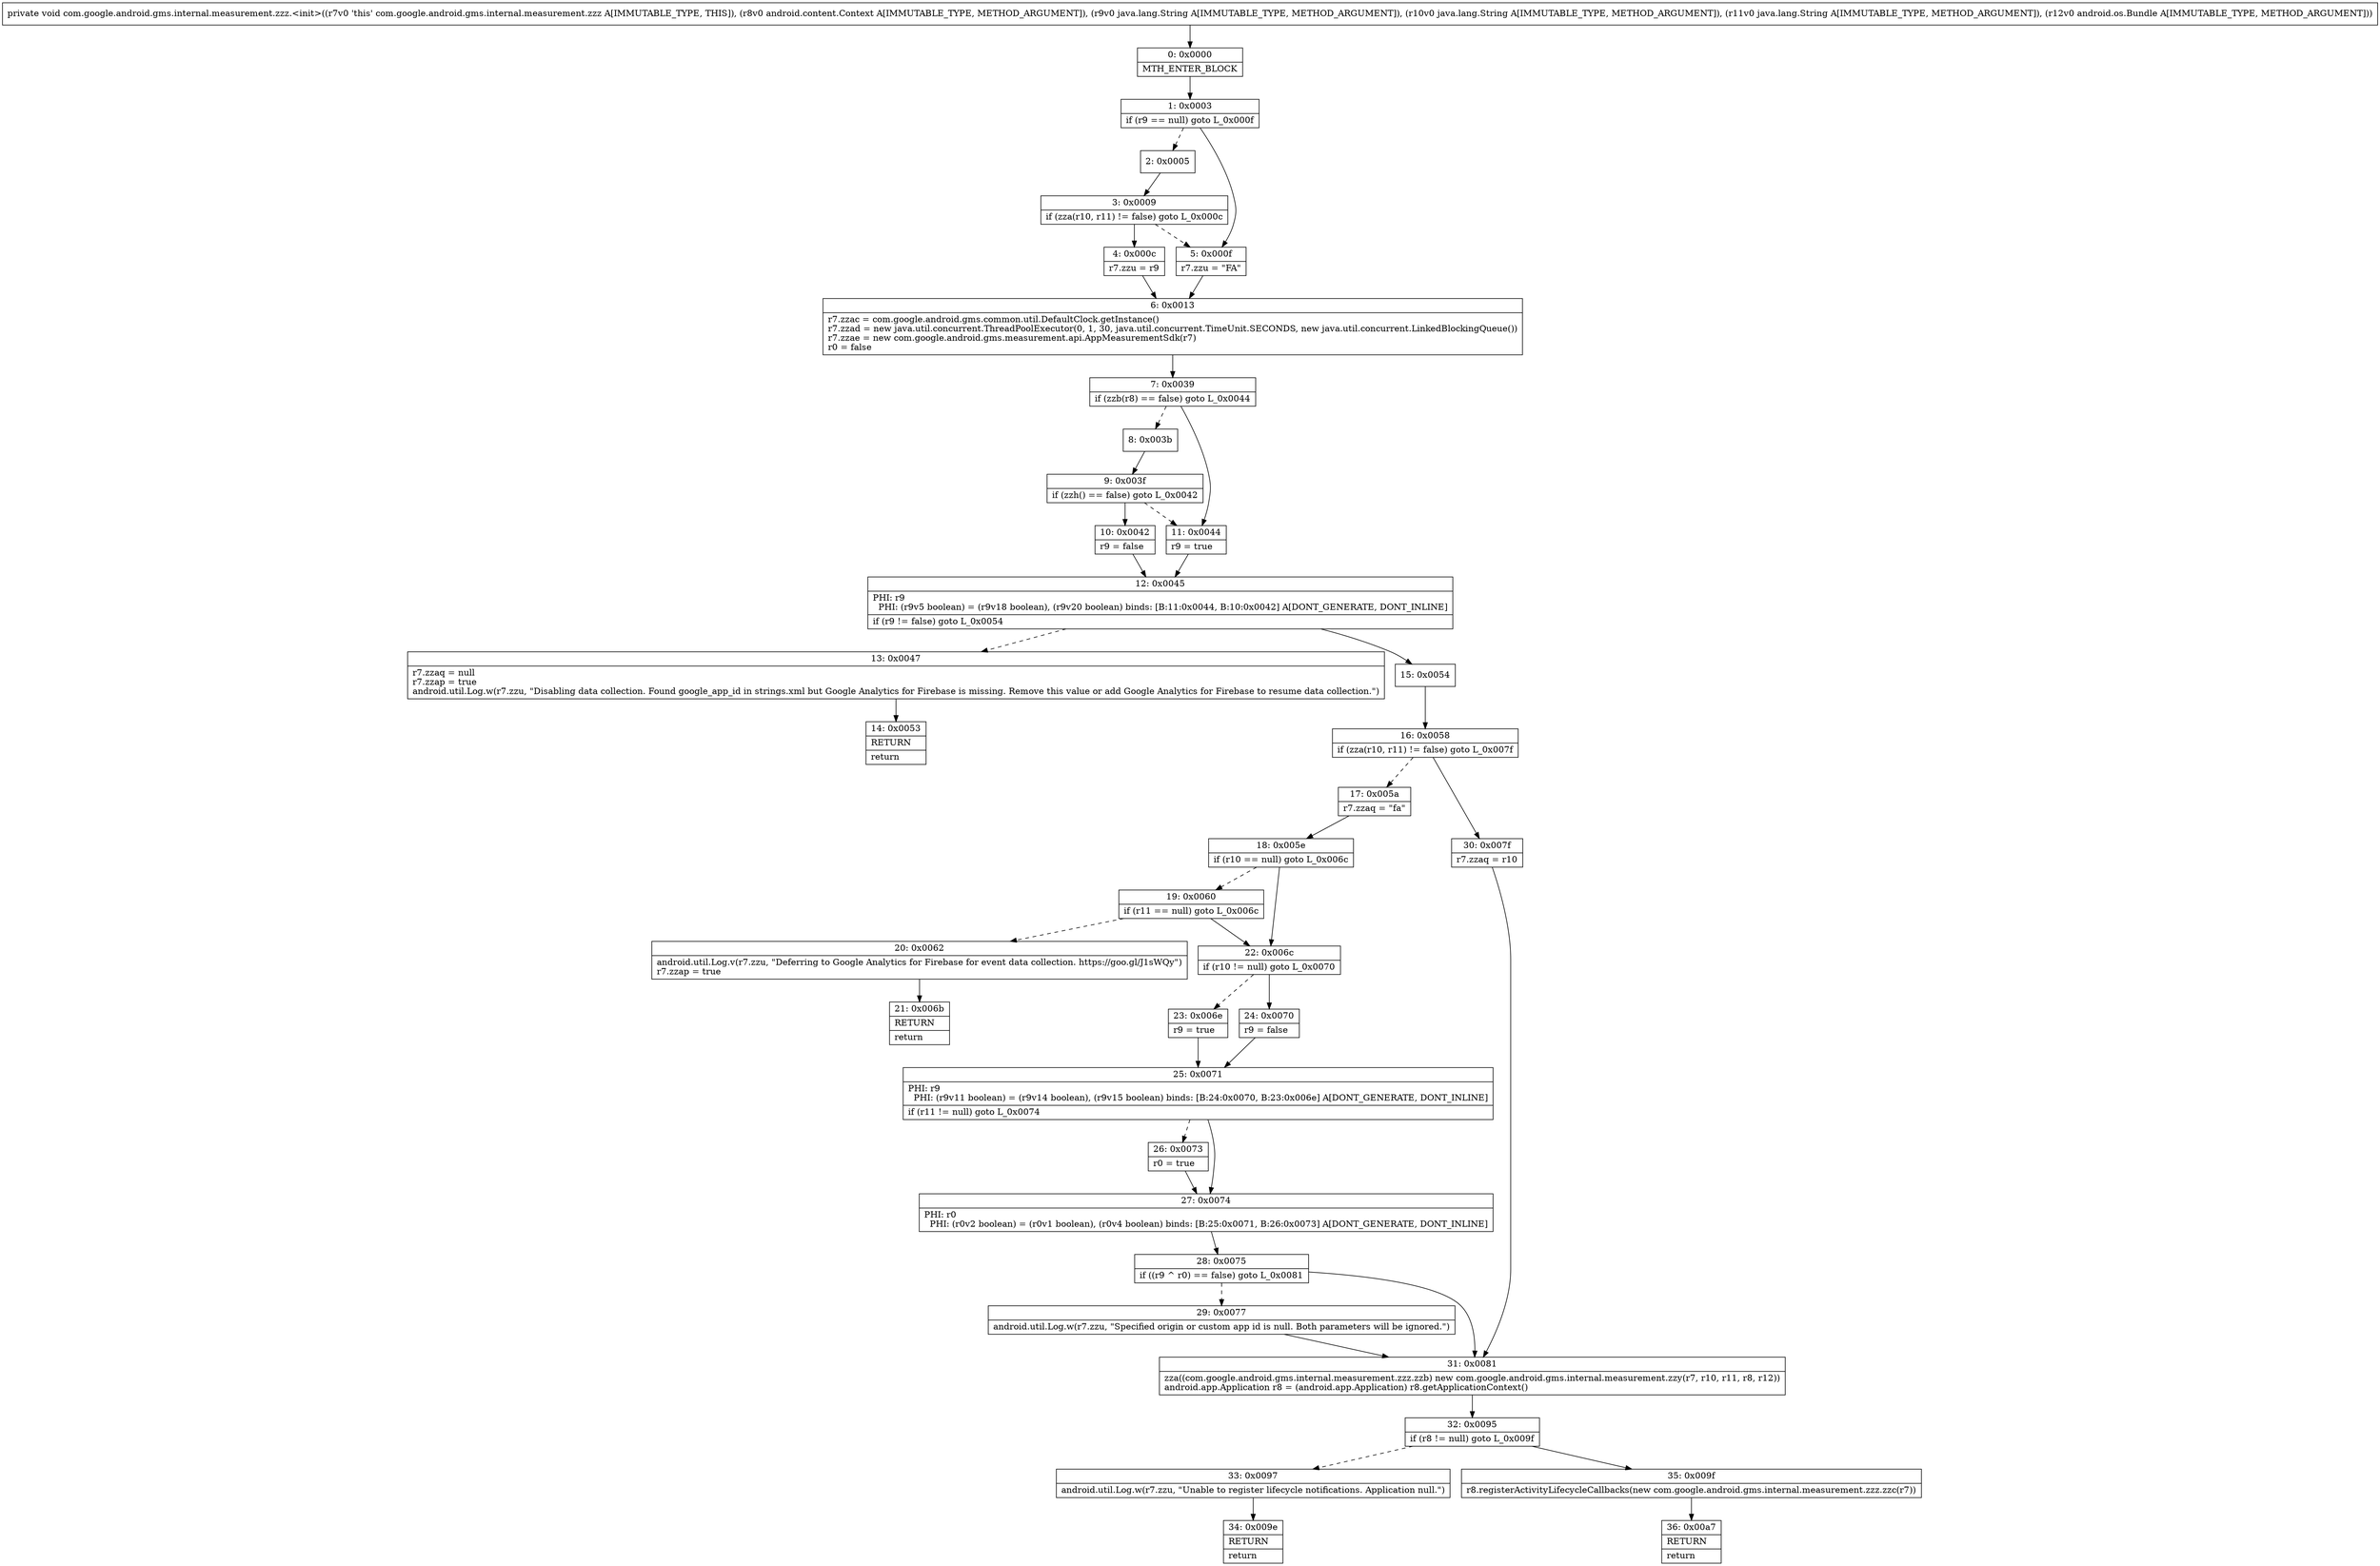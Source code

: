 digraph "CFG forcom.google.android.gms.internal.measurement.zzz.\<init\>(Landroid\/content\/Context;Ljava\/lang\/String;Ljava\/lang\/String;Ljava\/lang\/String;Landroid\/os\/Bundle;)V" {
Node_0 [shape=record,label="{0\:\ 0x0000|MTH_ENTER_BLOCK\l}"];
Node_1 [shape=record,label="{1\:\ 0x0003|if (r9 == null) goto L_0x000f\l}"];
Node_2 [shape=record,label="{2\:\ 0x0005}"];
Node_3 [shape=record,label="{3\:\ 0x0009|if (zza(r10, r11) != false) goto L_0x000c\l}"];
Node_4 [shape=record,label="{4\:\ 0x000c|r7.zzu = r9\l}"];
Node_5 [shape=record,label="{5\:\ 0x000f|r7.zzu = \"FA\"\l}"];
Node_6 [shape=record,label="{6\:\ 0x0013|r7.zzac = com.google.android.gms.common.util.DefaultClock.getInstance()\lr7.zzad = new java.util.concurrent.ThreadPoolExecutor(0, 1, 30, java.util.concurrent.TimeUnit.SECONDS, new java.util.concurrent.LinkedBlockingQueue())\lr7.zzae = new com.google.android.gms.measurement.api.AppMeasurementSdk(r7)\lr0 = false\l}"];
Node_7 [shape=record,label="{7\:\ 0x0039|if (zzb(r8) == false) goto L_0x0044\l}"];
Node_8 [shape=record,label="{8\:\ 0x003b}"];
Node_9 [shape=record,label="{9\:\ 0x003f|if (zzh() == false) goto L_0x0042\l}"];
Node_10 [shape=record,label="{10\:\ 0x0042|r9 = false\l}"];
Node_11 [shape=record,label="{11\:\ 0x0044|r9 = true\l}"];
Node_12 [shape=record,label="{12\:\ 0x0045|PHI: r9 \l  PHI: (r9v5 boolean) = (r9v18 boolean), (r9v20 boolean) binds: [B:11:0x0044, B:10:0x0042] A[DONT_GENERATE, DONT_INLINE]\l|if (r9 != false) goto L_0x0054\l}"];
Node_13 [shape=record,label="{13\:\ 0x0047|r7.zzaq = null\lr7.zzap = true\landroid.util.Log.w(r7.zzu, \"Disabling data collection. Found google_app_id in strings.xml but Google Analytics for Firebase is missing. Remove this value or add Google Analytics for Firebase to resume data collection.\")\l}"];
Node_14 [shape=record,label="{14\:\ 0x0053|RETURN\l|return\l}"];
Node_15 [shape=record,label="{15\:\ 0x0054}"];
Node_16 [shape=record,label="{16\:\ 0x0058|if (zza(r10, r11) != false) goto L_0x007f\l}"];
Node_17 [shape=record,label="{17\:\ 0x005a|r7.zzaq = \"fa\"\l}"];
Node_18 [shape=record,label="{18\:\ 0x005e|if (r10 == null) goto L_0x006c\l}"];
Node_19 [shape=record,label="{19\:\ 0x0060|if (r11 == null) goto L_0x006c\l}"];
Node_20 [shape=record,label="{20\:\ 0x0062|android.util.Log.v(r7.zzu, \"Deferring to Google Analytics for Firebase for event data collection. https:\/\/goo.gl\/J1sWQy\")\lr7.zzap = true\l}"];
Node_21 [shape=record,label="{21\:\ 0x006b|RETURN\l|return\l}"];
Node_22 [shape=record,label="{22\:\ 0x006c|if (r10 != null) goto L_0x0070\l}"];
Node_23 [shape=record,label="{23\:\ 0x006e|r9 = true\l}"];
Node_24 [shape=record,label="{24\:\ 0x0070|r9 = false\l}"];
Node_25 [shape=record,label="{25\:\ 0x0071|PHI: r9 \l  PHI: (r9v11 boolean) = (r9v14 boolean), (r9v15 boolean) binds: [B:24:0x0070, B:23:0x006e] A[DONT_GENERATE, DONT_INLINE]\l|if (r11 != null) goto L_0x0074\l}"];
Node_26 [shape=record,label="{26\:\ 0x0073|r0 = true\l}"];
Node_27 [shape=record,label="{27\:\ 0x0074|PHI: r0 \l  PHI: (r0v2 boolean) = (r0v1 boolean), (r0v4 boolean) binds: [B:25:0x0071, B:26:0x0073] A[DONT_GENERATE, DONT_INLINE]\l}"];
Node_28 [shape=record,label="{28\:\ 0x0075|if ((r9 ^ r0) == false) goto L_0x0081\l}"];
Node_29 [shape=record,label="{29\:\ 0x0077|android.util.Log.w(r7.zzu, \"Specified origin or custom app id is null. Both parameters will be ignored.\")\l}"];
Node_30 [shape=record,label="{30\:\ 0x007f|r7.zzaq = r10\l}"];
Node_31 [shape=record,label="{31\:\ 0x0081|zza((com.google.android.gms.internal.measurement.zzz.zzb) new com.google.android.gms.internal.measurement.zzy(r7, r10, r11, r8, r12))\landroid.app.Application r8 = (android.app.Application) r8.getApplicationContext()\l}"];
Node_32 [shape=record,label="{32\:\ 0x0095|if (r8 != null) goto L_0x009f\l}"];
Node_33 [shape=record,label="{33\:\ 0x0097|android.util.Log.w(r7.zzu, \"Unable to register lifecycle notifications. Application null.\")\l}"];
Node_34 [shape=record,label="{34\:\ 0x009e|RETURN\l|return\l}"];
Node_35 [shape=record,label="{35\:\ 0x009f|r8.registerActivityLifecycleCallbacks(new com.google.android.gms.internal.measurement.zzz.zzc(r7))\l}"];
Node_36 [shape=record,label="{36\:\ 0x00a7|RETURN\l|return\l}"];
MethodNode[shape=record,label="{private void com.google.android.gms.internal.measurement.zzz.\<init\>((r7v0 'this' com.google.android.gms.internal.measurement.zzz A[IMMUTABLE_TYPE, THIS]), (r8v0 android.content.Context A[IMMUTABLE_TYPE, METHOD_ARGUMENT]), (r9v0 java.lang.String A[IMMUTABLE_TYPE, METHOD_ARGUMENT]), (r10v0 java.lang.String A[IMMUTABLE_TYPE, METHOD_ARGUMENT]), (r11v0 java.lang.String A[IMMUTABLE_TYPE, METHOD_ARGUMENT]), (r12v0 android.os.Bundle A[IMMUTABLE_TYPE, METHOD_ARGUMENT])) }"];
MethodNode -> Node_0;
Node_0 -> Node_1;
Node_1 -> Node_2[style=dashed];
Node_1 -> Node_5;
Node_2 -> Node_3;
Node_3 -> Node_4;
Node_3 -> Node_5[style=dashed];
Node_4 -> Node_6;
Node_5 -> Node_6;
Node_6 -> Node_7;
Node_7 -> Node_8[style=dashed];
Node_7 -> Node_11;
Node_8 -> Node_9;
Node_9 -> Node_10;
Node_9 -> Node_11[style=dashed];
Node_10 -> Node_12;
Node_11 -> Node_12;
Node_12 -> Node_13[style=dashed];
Node_12 -> Node_15;
Node_13 -> Node_14;
Node_15 -> Node_16;
Node_16 -> Node_17[style=dashed];
Node_16 -> Node_30;
Node_17 -> Node_18;
Node_18 -> Node_19[style=dashed];
Node_18 -> Node_22;
Node_19 -> Node_20[style=dashed];
Node_19 -> Node_22;
Node_20 -> Node_21;
Node_22 -> Node_23[style=dashed];
Node_22 -> Node_24;
Node_23 -> Node_25;
Node_24 -> Node_25;
Node_25 -> Node_26[style=dashed];
Node_25 -> Node_27;
Node_26 -> Node_27;
Node_27 -> Node_28;
Node_28 -> Node_29[style=dashed];
Node_28 -> Node_31;
Node_29 -> Node_31;
Node_30 -> Node_31;
Node_31 -> Node_32;
Node_32 -> Node_33[style=dashed];
Node_32 -> Node_35;
Node_33 -> Node_34;
Node_35 -> Node_36;
}

